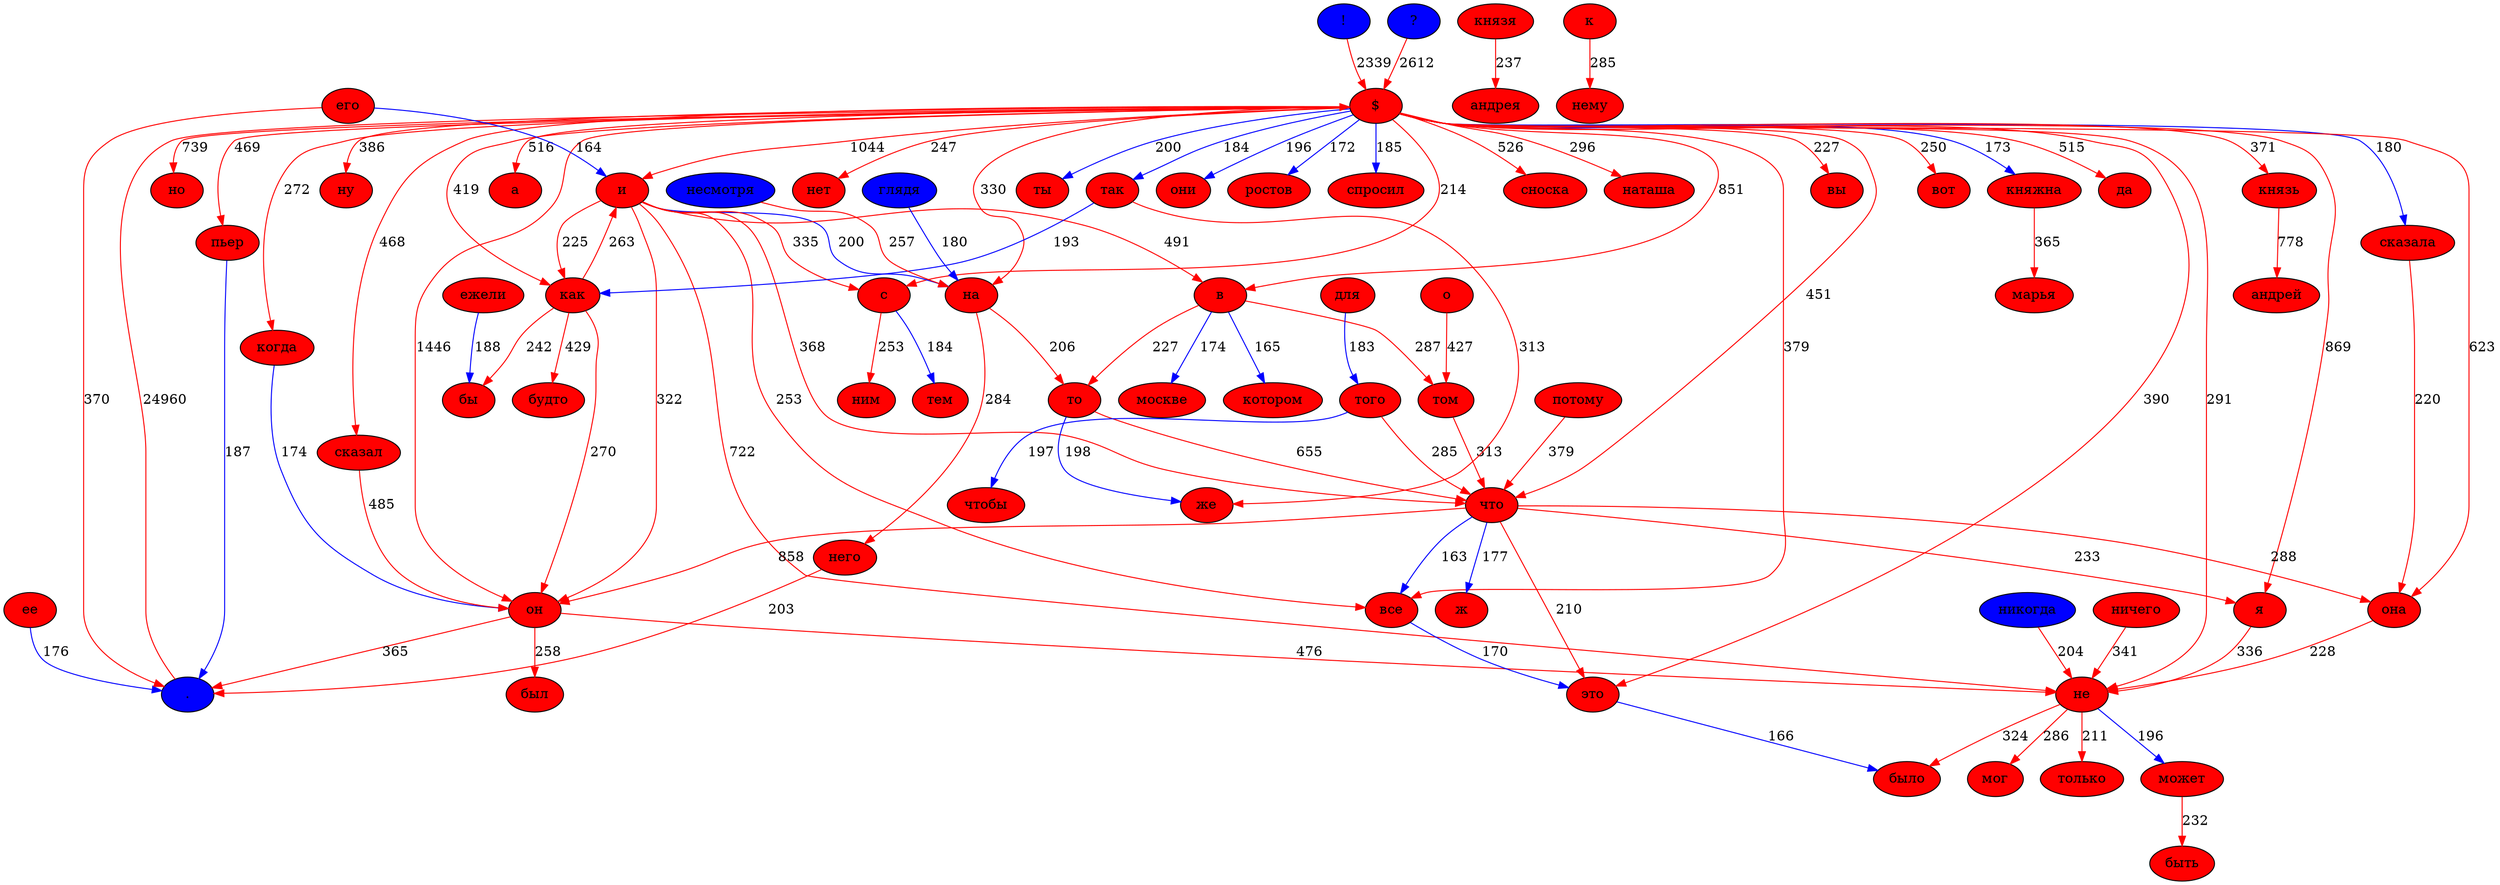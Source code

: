 digraph D {
node [shape=oval, arrowhead=vee];
"может" [style=filled, fillcolor = "red" ];
"потому" [style=filled, fillcolor = "red" ];
"том" [style=filled, fillcolor = "red" ];
"ним" [style=filled, fillcolor = "red" ];
"москве" [style=filled, fillcolor = "red" ];
"на" [style=filled, fillcolor = "red" ];
"не" [style=filled, fillcolor = "red" ];
"сказала" [style=filled, fillcolor = "red" ];
"ее" [style=filled, fillcolor = "red" ];
"!" [style=filled, fillcolor = "blue" ];
"но" [style=filled, fillcolor = "red" ];
"$" [style=filled, fillcolor = "red" ];
"пьер" [style=filled, fillcolor = "red" ];
"когда" [style=filled, fillcolor = "red" ];
"ну" [style=filled, fillcolor = "red" ];
"андрея" [style=filled, fillcolor = "red" ];
"." [style=filled, fillcolor = "blue" ];
"а" [style=filled, fillcolor = "red" ];
"в" [style=filled, fillcolor = "red" ];
"ж" [style=filled, fillcolor = "red" ];
"и" [style=filled, fillcolor = "red" ];
"никогда" [style=filled, fillcolor = "blue" ];
"для" [style=filled, fillcolor = "red" ];
"к" [style=filled, fillcolor = "red" ];
"нет" [style=filled, fillcolor = "red" ];
"бы" [style=filled, fillcolor = "red" ];
"ничего" [style=filled, fillcolor = "red" ];
"то" [style=filled, fillcolor = "red" ];
"котором" [style=filled, fillcolor = "red" ];
"о" [style=filled, fillcolor = "red" ];
"?" [style=filled, fillcolor = "blue" ];
"сказал" [style=filled, fillcolor = "red" ];
"он" [style=filled, fillcolor = "red" ];
"же" [style=filled, fillcolor = "red" ];
"с" [style=filled, fillcolor = "red" ];
"она" [style=filled, fillcolor = "red" ];
"андрей" [style=filled, fillcolor = "red" ];
"княжна" [style=filled, fillcolor = "red" ];
"ты" [style=filled, fillcolor = "red" ];
"они" [style=filled, fillcolor = "red" ];
"ростов" [style=filled, fillcolor = "red" ];
"я" [style=filled, fillcolor = "red" ];
"спросил" [style=filled, fillcolor = "red" ];
"сноска" [style=filled, fillcolor = "red" ];
"был" [style=filled, fillcolor = "red" ];
"ежели" [style=filled, fillcolor = "red" ];
"что" [style=filled, fillcolor = "red" ];
"как" [style=filled, fillcolor = "red" ];
"наташа" [style=filled, fillcolor = "red" ];
"все" [style=filled, fillcolor = "red" ];
"того" [style=filled, fillcolor = "red" ];
"это" [style=filled, fillcolor = "red" ];
"вы" [style=filled, fillcolor = "red" ];
"так" [style=filled, fillcolor = "red" ];
"мог" [style=filled, fillcolor = "red" ];
"нему" [style=filled, fillcolor = "red" ];
"было" [style=filled, fillcolor = "red" ];
"вот" [style=filled, fillcolor = "red" ];
"князя" [style=filled, fillcolor = "red" ];
"глядя" [style=filled, fillcolor = "blue" ];
"князь" [style=filled, fillcolor = "red" ];
"марья" [style=filled, fillcolor = "red" ];
"будто" [style=filled, fillcolor = "red" ];
"несмотря" [style=filled, fillcolor = "blue" ];
"его" [style=filled, fillcolor = "red" ];
"только" [style=filled, fillcolor = "red" ];
"тем" [style=filled, fillcolor = "red" ];
"чтобы" [style=filled, fillcolor = "red" ];
"да" [style=filled, fillcolor = "red" ];
"быть" [style=filled, fillcolor = "red" ];
"него" [style=filled, fillcolor = "red" ];
"." -> "$" [label ="24960",color="red"];
"?" -> "$" [label ="2612",color="red"];
"!" -> "$" [label ="2339",color="red"];
"$" -> "он" [label ="1446",color="red"];
"$" -> "и" [label ="1044",color="red"];
"$" -> "я" [label ="869",color="red"];
"что" -> "он" [label ="858",color="red"];
"$" -> "в" [label ="851",color="red"];
"князь" -> "андрей" [label ="778",color="red"];
"$" -> "но" [label ="739",color="red"];
"и" -> "не" [label ="722",color="red"];
"то" -> "что" [label ="655",color="red"];
"$" -> "она" [label ="623",color="red"];
"$" -> "сноска" [label ="526",color="red"];
"$" -> "а" [label ="516",color="red"];
"$" -> "да" [label ="515",color="red"];
"и" -> "в" [label ="491",color="red"];
"сказал" -> "он" [label ="485",color="red"];
"он" -> "не" [label ="476",color="red"];
"$" -> "пьер" [label ="469",color="red"];
"$" -> "сказал" [label ="468",color="red"];
"$" -> "что" [label ="451",color="red"];
"как" -> "будто" [label ="429",color="red"];
"о" -> "том" [label ="427",color="red"];
"$" -> "как" [label ="419",color="red"];
"$" -> "это" [label ="390",color="red"];
"$" -> "ну" [label ="386",color="red"];
"$" -> "все" [label ="379",color="red"];
"потому" -> "что" [label ="379",color="red"];
"$" -> "князь" [label ="371",color="red"];
"его" -> "." [label ="370",color="red"];
"и" -> "что" [label ="368",color="red"];
"он" -> "." [label ="365",color="red"];
"княжна" -> "марья" [label ="365",color="red"];
"ничего" -> "не" [label ="341",color="red"];
"я" -> "не" [label ="336",color="red"];
"и" -> "с" [label ="335",color="red"];
"$" -> "на" [label ="330",color="red"];
"не" -> "было" [label ="324",color="red"];
"и" -> "он" [label ="322",color="red"];
"так" -> "же" [label ="313",color="red"];
"том" -> "что" [label ="313",color="red"];
"$" -> "наташа" [label ="296",color="red"];
"$" -> "не" [label ="291",color="red"];
"что" -> "она" [label ="288",color="red"];
"в" -> "том" [label ="287",color="red"];
"не" -> "мог" [label ="286",color="red"];
"к" -> "нему" [label ="285",color="red"];
"того" -> "что" [label ="285",color="red"];
"на" -> "него" [label ="284",color="red"];
"$" -> "когда" [label ="272",color="red"];
"как" -> "он" [label ="270",color="red"];
"как" -> "и" [label ="263",color="red"];
"он" -> "был" [label ="258",color="red"];
"несмотря" -> "на" [label ="257",color="red"];
"и" -> "все" [label ="253",color="red"];
"с" -> "ним" [label ="253",color="red"];
"$" -> "вот" [label ="250",color="red"];
"$" -> "нет" [label ="247",color="red"];
"как" -> "бы" [label ="242",color="red"];
"князя" -> "андрея" [label ="237",color="red"];
"что" -> "я" [label ="233",color="red"];
"может" -> "быть" [label ="232",color="red"];
"она" -> "не" [label ="228",color="red"];
"$" -> "вы" [label ="227",color="red"];
"в" -> "то" [label ="227",color="red"];
"и" -> "как" [label ="225",color="red"];
"сказала" -> "она" [label ="220",color="red"];
"$" -> "с" [label ="214",color="red"];
"не" -> "только" [label ="211",color="red"];
"что" -> "это" [label ="210",color="red"];
"на" -> "то" [label ="206",color="red"];
"никогда" -> "не" [label ="204",color="red"];
"него" -> "." [label ="203",color="red"];
"$" -> "ты" [label ="200",color="blue"];
"и" -> "на" [label ="200",color="blue"];
"то" -> "же" [label ="198",color="blue"];
"того" -> "чтобы" [label ="197",color="blue"];
"$" -> "они" [label ="196",color="blue"];
"не" -> "может" [label ="196",color="blue"];
"так" -> "как" [label ="193",color="blue"];
"ежели" -> "бы" [label ="188",color="blue"];
"пьер" -> "." [label ="187",color="blue"];
"$" -> "спросил" [label ="185",color="blue"];
"$" -> "так" [label ="184",color="blue"];
"с" -> "тем" [label ="184",color="blue"];
"для" -> "того" [label ="183",color="blue"];
"$" -> "сказала" [label ="180",color="blue"];
"глядя" -> "на" [label ="180",color="blue"];
"что" -> "ж" [label ="177",color="blue"];
"ее" -> "." [label ="176",color="blue"];
"в" -> "москве" [label ="174",color="blue"];
"когда" -> "он" [label ="174",color="blue"];
"$" -> "княжна" [label ="173",color="blue"];
"$" -> "ростов" [label ="172",color="blue"];
"все" -> "это" [label ="170",color="blue"];
"это" -> "было" [label ="166",color="blue"];
"в" -> "котором" [label ="165",color="blue"];
"его" -> "и" [label ="164",color="blue"];
"что" -> "все" [label ="163",color="blue"];
}
